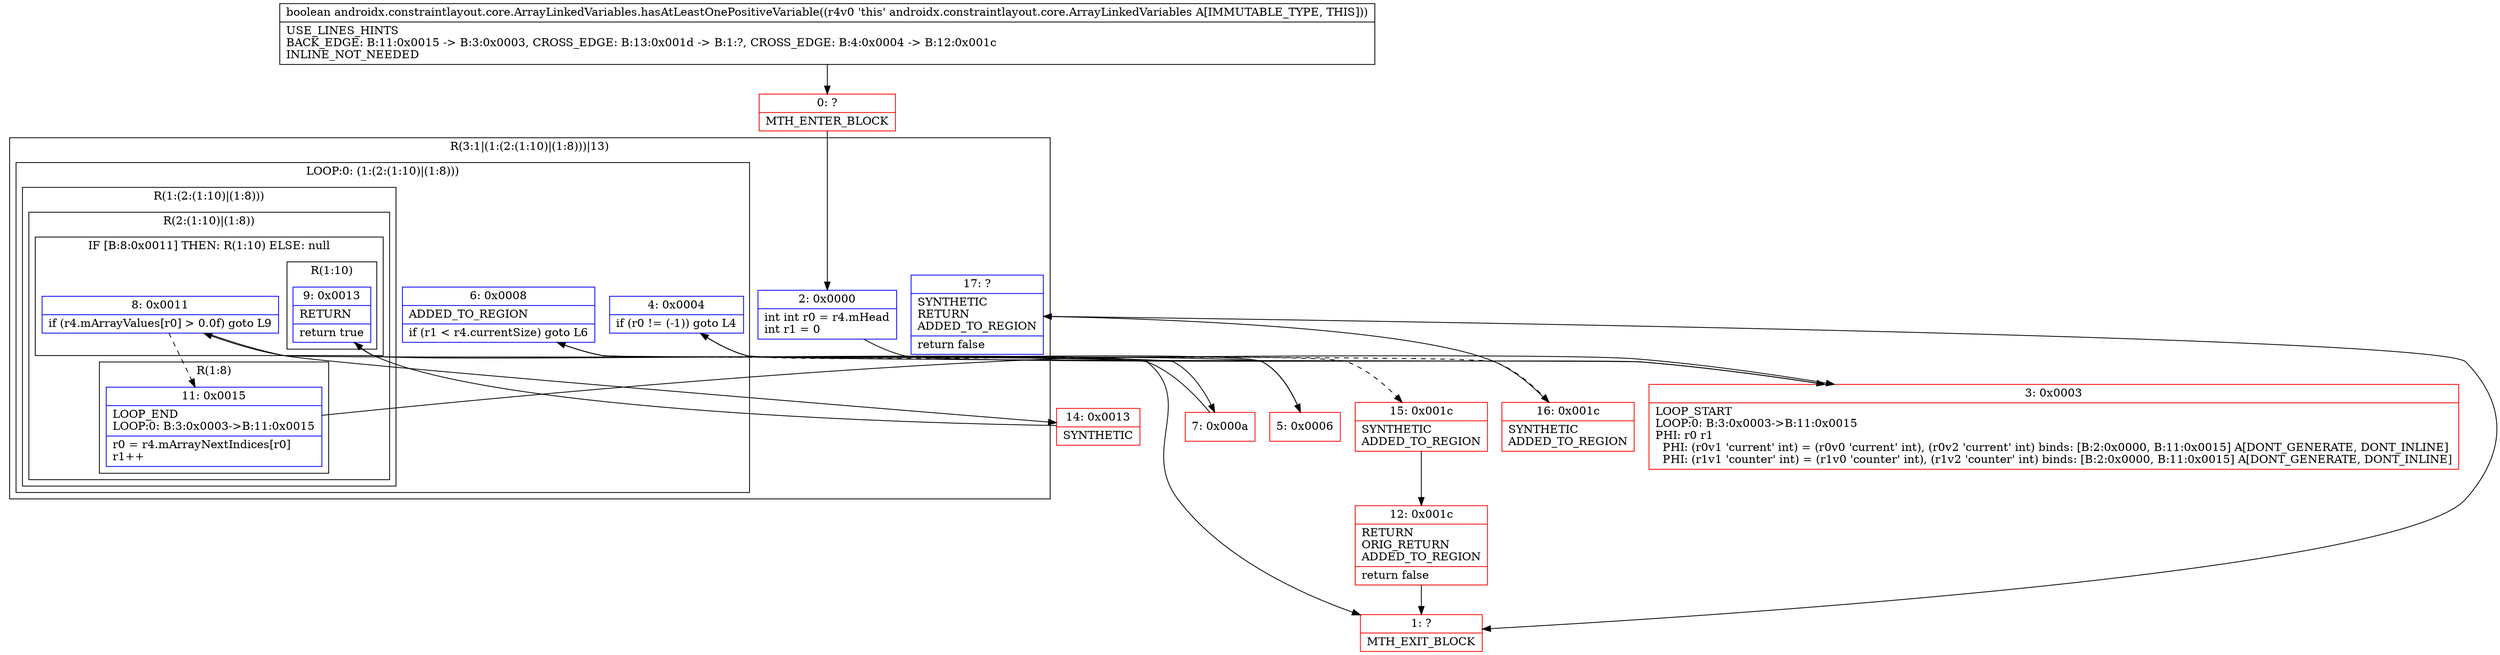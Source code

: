 digraph "CFG forandroidx.constraintlayout.core.ArrayLinkedVariables.hasAtLeastOnePositiveVariable()Z" {
subgraph cluster_Region_1029331284 {
label = "R(3:1|(1:(2:(1:10)|(1:8)))|13)";
node [shape=record,color=blue];
Node_2 [shape=record,label="{2\:\ 0x0000|int int r0 = r4.mHead\lint r1 = 0\l}"];
subgraph cluster_LoopRegion_943990415 {
label = "LOOP:0: (1:(2:(1:10)|(1:8)))";
node [shape=record,color=blue];
Node_4 [shape=record,label="{4\:\ 0x0004|if (r0 != (\-1)) goto L4\l}"];
Node_6 [shape=record,label="{6\:\ 0x0008|ADDED_TO_REGION\l|if (r1 \< r4.currentSize) goto L6\l}"];
subgraph cluster_Region_382963500 {
label = "R(1:(2:(1:10)|(1:8)))";
node [shape=record,color=blue];
subgraph cluster_Region_998752851 {
label = "R(2:(1:10)|(1:8))";
node [shape=record,color=blue];
subgraph cluster_IfRegion_1848556857 {
label = "IF [B:8:0x0011] THEN: R(1:10) ELSE: null";
node [shape=record,color=blue];
Node_8 [shape=record,label="{8\:\ 0x0011|if (r4.mArrayValues[r0] \> 0.0f) goto L9\l}"];
subgraph cluster_Region_486320174 {
label = "R(1:10)";
node [shape=record,color=blue];
Node_9 [shape=record,label="{9\:\ 0x0013|RETURN\l|return true\l}"];
}
}
subgraph cluster_Region_771651887 {
label = "R(1:8)";
node [shape=record,color=blue];
Node_11 [shape=record,label="{11\:\ 0x0015|LOOP_END\lLOOP:0: B:3:0x0003\-\>B:11:0x0015\l|r0 = r4.mArrayNextIndices[r0]\lr1++\l}"];
}
}
}
}
Node_17 [shape=record,label="{17\:\ ?|SYNTHETIC\lRETURN\lADDED_TO_REGION\l|return false\l}"];
}
Node_0 [shape=record,color=red,label="{0\:\ ?|MTH_ENTER_BLOCK\l}"];
Node_3 [shape=record,color=red,label="{3\:\ 0x0003|LOOP_START\lLOOP:0: B:3:0x0003\-\>B:11:0x0015\lPHI: r0 r1 \l  PHI: (r0v1 'current' int) = (r0v0 'current' int), (r0v2 'current' int) binds: [B:2:0x0000, B:11:0x0015] A[DONT_GENERATE, DONT_INLINE]\l  PHI: (r1v1 'counter' int) = (r1v0 'counter' int), (r1v2 'counter' int) binds: [B:2:0x0000, B:11:0x0015] A[DONT_GENERATE, DONT_INLINE]\l}"];
Node_5 [shape=record,color=red,label="{5\:\ 0x0006}"];
Node_7 [shape=record,color=red,label="{7\:\ 0x000a}"];
Node_14 [shape=record,color=red,label="{14\:\ 0x0013|SYNTHETIC\l}"];
Node_1 [shape=record,color=red,label="{1\:\ ?|MTH_EXIT_BLOCK\l}"];
Node_16 [shape=record,color=red,label="{16\:\ 0x001c|SYNTHETIC\lADDED_TO_REGION\l}"];
Node_15 [shape=record,color=red,label="{15\:\ 0x001c|SYNTHETIC\lADDED_TO_REGION\l}"];
Node_12 [shape=record,color=red,label="{12\:\ 0x001c|RETURN\lORIG_RETURN\lADDED_TO_REGION\l|return false\l}"];
MethodNode[shape=record,label="{boolean androidx.constraintlayout.core.ArrayLinkedVariables.hasAtLeastOnePositiveVariable((r4v0 'this' androidx.constraintlayout.core.ArrayLinkedVariables A[IMMUTABLE_TYPE, THIS]))  | USE_LINES_HINTS\lBACK_EDGE: B:11:0x0015 \-\> B:3:0x0003, CROSS_EDGE: B:13:0x001d \-\> B:1:?, CROSS_EDGE: B:4:0x0004 \-\> B:12:0x001c\lINLINE_NOT_NEEDED\l}"];
MethodNode -> Node_0;Node_2 -> Node_3;
Node_4 -> Node_5;
Node_4 -> Node_15[style=dashed];
Node_6 -> Node_7;
Node_6 -> Node_16[style=dashed];
Node_8 -> Node_11[style=dashed];
Node_8 -> Node_14;
Node_9 -> Node_1;
Node_11 -> Node_3;
Node_17 -> Node_1;
Node_0 -> Node_2;
Node_3 -> Node_4;
Node_5 -> Node_6;
Node_7 -> Node_8;
Node_14 -> Node_9;
Node_16 -> Node_17;
Node_15 -> Node_12;
Node_12 -> Node_1;
}

